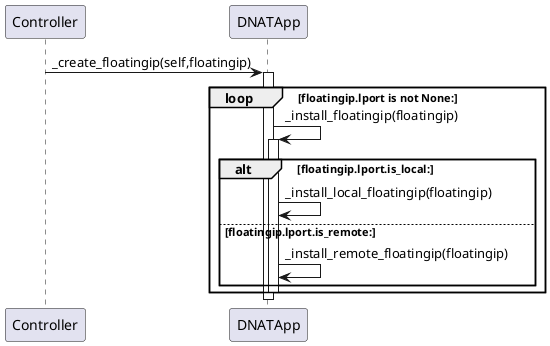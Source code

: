 @startuml floating ip created
Controller->DNATApp:_create_floatingip(self,floatingip)
activate DNATApp
loop floatingip.lport is not None:
    DNATApp->DNATApp:_install_floatingip(floatingip)
    activate DNATApp
    alt floatingip.lport.is_local:
        DNATApp->DNATApp:_install_local_floatingip(floatingip)
    else floatingip.lport.is_remote:
        DNATApp->DNATApp:_install_remote_floatingip(floatingip)
    end
    deactivate
end
deactivate
@enduml